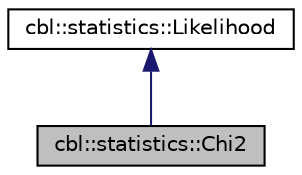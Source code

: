 digraph "cbl::statistics::Chi2"
{
  edge [fontname="Helvetica",fontsize="10",labelfontname="Helvetica",labelfontsize="10"];
  node [fontname="Helvetica",fontsize="10",shape=record];
  Node2 [label="cbl::statistics::Chi2",height=0.2,width=0.4,color="black", fillcolor="grey75", style="filled", fontcolor="black"];
  Node3 -> Node2 [dir="back",color="midnightblue",fontsize="10",style="solid",fontname="Helvetica"];
  Node3 [label="cbl::statistics::Likelihood",height=0.2,width=0.4,color="black", fillcolor="white", style="filled",URL="$d1/d68/classcbl_1_1statistics_1_1Likelihood.html",tooltip="The class Likelihood. "];
}
